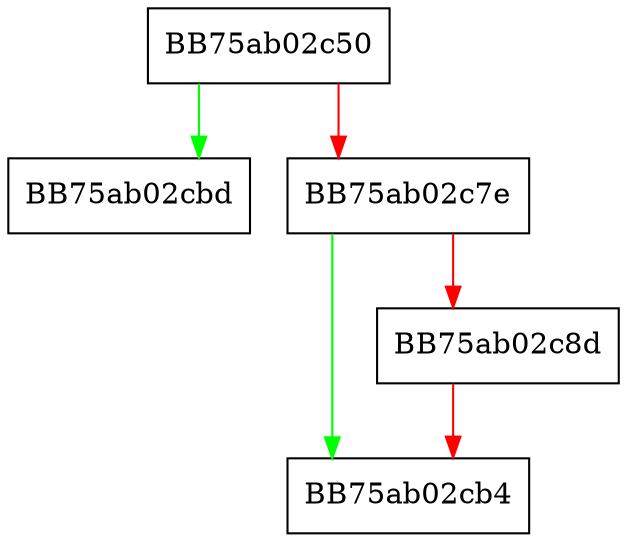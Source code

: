 digraph luaB_auxwrap {
  node [shape="box"];
  graph [splines=ortho];
  BB75ab02c50 -> BB75ab02cbd [color="green"];
  BB75ab02c50 -> BB75ab02c7e [color="red"];
  BB75ab02c7e -> BB75ab02cb4 [color="green"];
  BB75ab02c7e -> BB75ab02c8d [color="red"];
  BB75ab02c8d -> BB75ab02cb4 [color="red"];
}